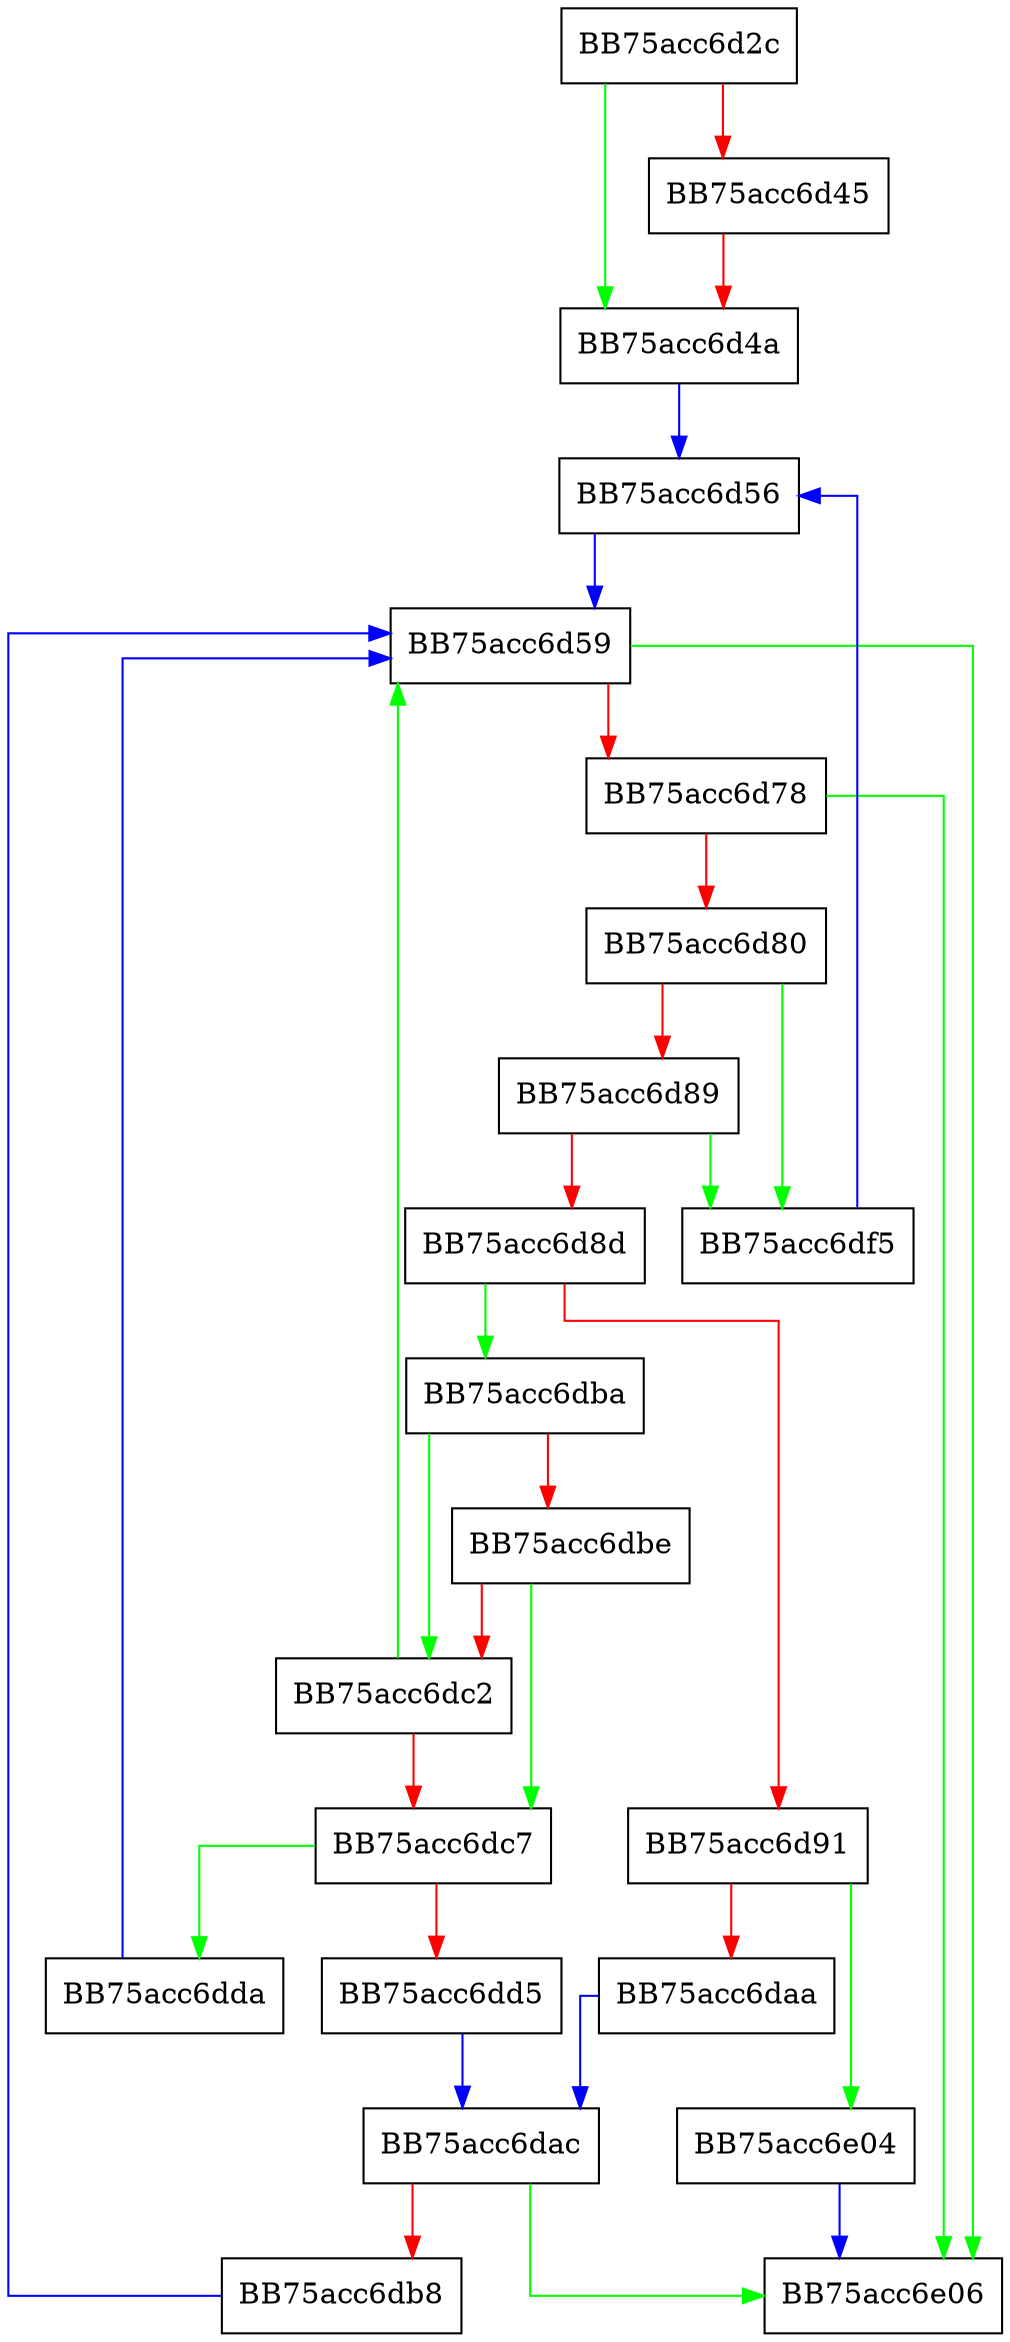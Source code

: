 digraph GetNextCommand {
  node [shape="box"];
  graph [splines=ortho];
  BB75acc6d2c -> BB75acc6d4a [color="green"];
  BB75acc6d2c -> BB75acc6d45 [color="red"];
  BB75acc6d45 -> BB75acc6d4a [color="red"];
  BB75acc6d4a -> BB75acc6d56 [color="blue"];
  BB75acc6d56 -> BB75acc6d59 [color="blue"];
  BB75acc6d59 -> BB75acc6e06 [color="green"];
  BB75acc6d59 -> BB75acc6d78 [color="red"];
  BB75acc6d78 -> BB75acc6e06 [color="green"];
  BB75acc6d78 -> BB75acc6d80 [color="red"];
  BB75acc6d80 -> BB75acc6df5 [color="green"];
  BB75acc6d80 -> BB75acc6d89 [color="red"];
  BB75acc6d89 -> BB75acc6df5 [color="green"];
  BB75acc6d89 -> BB75acc6d8d [color="red"];
  BB75acc6d8d -> BB75acc6dba [color="green"];
  BB75acc6d8d -> BB75acc6d91 [color="red"];
  BB75acc6d91 -> BB75acc6e04 [color="green"];
  BB75acc6d91 -> BB75acc6daa [color="red"];
  BB75acc6daa -> BB75acc6dac [color="blue"];
  BB75acc6dac -> BB75acc6e06 [color="green"];
  BB75acc6dac -> BB75acc6db8 [color="red"];
  BB75acc6db8 -> BB75acc6d59 [color="blue"];
  BB75acc6dba -> BB75acc6dc2 [color="green"];
  BB75acc6dba -> BB75acc6dbe [color="red"];
  BB75acc6dbe -> BB75acc6dc7 [color="green"];
  BB75acc6dbe -> BB75acc6dc2 [color="red"];
  BB75acc6dc2 -> BB75acc6d59 [color="green"];
  BB75acc6dc2 -> BB75acc6dc7 [color="red"];
  BB75acc6dc7 -> BB75acc6dda [color="green"];
  BB75acc6dc7 -> BB75acc6dd5 [color="red"];
  BB75acc6dd5 -> BB75acc6dac [color="blue"];
  BB75acc6dda -> BB75acc6d59 [color="blue"];
  BB75acc6df5 -> BB75acc6d56 [color="blue"];
  BB75acc6e04 -> BB75acc6e06 [color="blue"];
}
